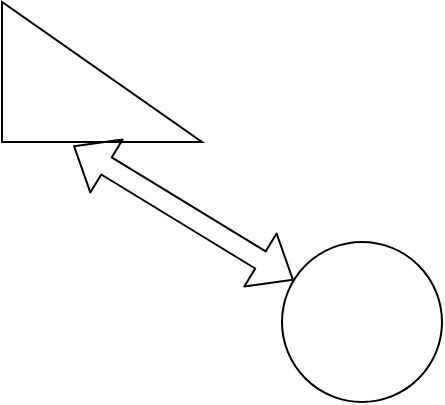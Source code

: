 <mxfile version="14.2.5" type="github">
  <diagram id="tn4cNzxId2ibNIZhZPwV" name="Page-1">
    <mxGraphModel dx="1038" dy="580" grid="1" gridSize="10" guides="1" tooltips="1" connect="1" arrows="1" fold="1" page="1" pageScale="1" pageWidth="827" pageHeight="1169" math="0" shadow="0">
      <root>
        <mxCell id="0" />
        <mxCell id="1" parent="0" />
        <mxCell id="9v_IiIhslHG7_-4JYudw-8" value="" style="verticalLabelPosition=bottom;verticalAlign=top;html=1;shape=mxgraph.basic.orthogonal_triangle" vertex="1" parent="1">
          <mxGeometry x="360" y="260" width="100" height="70" as="geometry" />
        </mxCell>
        <mxCell id="9v_IiIhslHG7_-4JYudw-10" value="" style="shape=flexArrow;endArrow=classic;startArrow=classic;html=1;exitX=0.356;exitY=1.026;exitDx=0;exitDy=0;exitPerimeter=0;" edge="1" parent="1" source="9v_IiIhslHG7_-4JYudw-8" target="9v_IiIhslHG7_-4JYudw-11">
          <mxGeometry width="50" height="50" relative="1" as="geometry">
            <mxPoint x="390" y="320" as="sourcePoint" />
            <mxPoint x="420" y="400" as="targetPoint" />
          </mxGeometry>
        </mxCell>
        <mxCell id="9v_IiIhslHG7_-4JYudw-11" value="" style="ellipse;whiteSpace=wrap;html=1;aspect=fixed;" vertex="1" parent="1">
          <mxGeometry x="500" y="380" width="80" height="80" as="geometry" />
        </mxCell>
      </root>
    </mxGraphModel>
  </diagram>
</mxfile>
